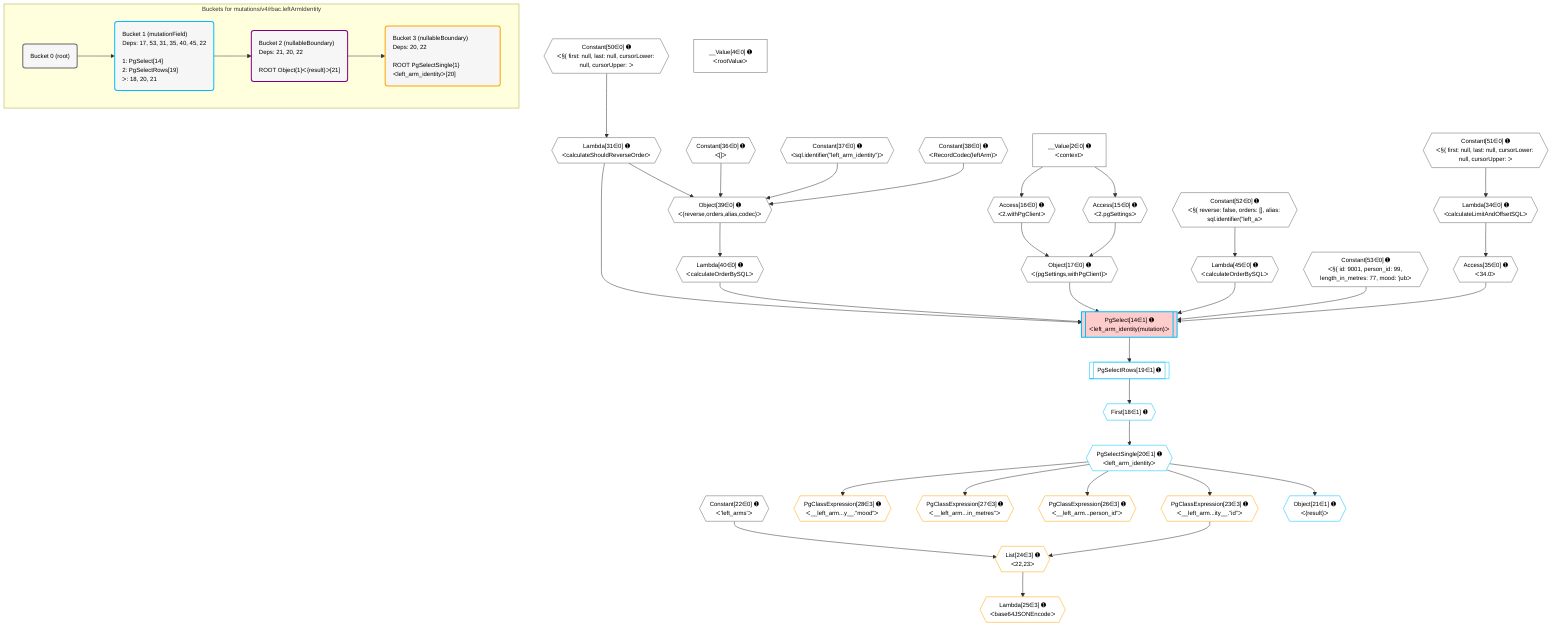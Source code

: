 %%{init: {'themeVariables': { 'fontSize': '12px'}}}%%
graph TD
    classDef path fill:#eee,stroke:#000,color:#000
    classDef plan fill:#fff,stroke-width:1px,color:#000
    classDef itemplan fill:#fff,stroke-width:2px,color:#000
    classDef unbatchedplan fill:#dff,stroke-width:1px,color:#000
    classDef sideeffectplan fill:#fcc,stroke-width:2px,color:#000
    classDef bucket fill:#f6f6f6,color:#000,stroke-width:2px,text-align:left


    %% plan dependencies
    Object39{{"Object[39∈0] ➊<br />ᐸ{reverse,orders,alias,codec}ᐳ"}}:::plan
    Lambda31{{"Lambda[31∈0] ➊<br />ᐸcalculateShouldReverseOrderᐳ"}}:::plan
    Constant36{{"Constant[36∈0] ➊<br />ᐸ[]ᐳ"}}:::plan
    Constant37{{"Constant[37∈0] ➊<br />ᐸsql.identifier(”left_arm_identity”)ᐳ"}}:::plan
    Constant38{{"Constant[38∈0] ➊<br />ᐸRecordCodec(leftArm)ᐳ"}}:::plan
    Lambda31 & Constant36 & Constant37 & Constant38 --> Object39
    Object17{{"Object[17∈0] ➊<br />ᐸ{pgSettings,withPgClient}ᐳ"}}:::plan
    Access15{{"Access[15∈0] ➊<br />ᐸ2.pgSettingsᐳ"}}:::plan
    Access16{{"Access[16∈0] ➊<br />ᐸ2.withPgClientᐳ"}}:::plan
    Access15 & Access16 --> Object17
    __Value2["__Value[2∈0] ➊<br />ᐸcontextᐳ"]:::plan
    __Value2 --> Access15
    __Value2 --> Access16
    Constant50{{"Constant[50∈0] ➊<br />ᐸ§{ first: null, last: null, cursorLower: null, cursorUpper: ᐳ"}}:::plan
    Constant50 --> Lambda31
    Lambda34{{"Lambda[34∈0] ➊<br />ᐸcalculateLimitAndOffsetSQLᐳ"}}:::plan
    Constant51{{"Constant[51∈0] ➊<br />ᐸ§{ first: null, last: null, cursorLower: null, cursorUpper: ᐳ"}}:::plan
    Constant51 --> Lambda34
    Access35{{"Access[35∈0] ➊<br />ᐸ34.0ᐳ"}}:::plan
    Lambda34 --> Access35
    Lambda40{{"Lambda[40∈0] ➊<br />ᐸcalculateOrderBySQLᐳ"}}:::plan
    Object39 --> Lambda40
    Lambda45{{"Lambda[45∈0] ➊<br />ᐸcalculateOrderBySQLᐳ"}}:::plan
    Constant52{{"Constant[52∈0] ➊<br />ᐸ§{ reverse: false, orders: [], alias: sql.identifier(”left_aᐳ"}}:::plan
    Constant52 --> Lambda45
    __Value4["__Value[4∈0] ➊<br />ᐸrootValueᐳ"]:::plan
    Constant22{{"Constant[22∈0] ➊<br />ᐸ'left_arms'ᐳ"}}:::plan
    Constant53{{"Constant[53∈0] ➊<br />ᐸ§{ id: 9001, person_id: 99, length_in_metres: 77, mood: 'jubᐳ"}}:::plan
    PgSelect14[["PgSelect[14∈1] ➊<br />ᐸleft_arm_identity(mutation)ᐳ"]]:::sideeffectplan
    Object17 & Constant53 & Lambda31 & Access35 & Lambda40 & Lambda45 --> PgSelect14
    First18{{"First[18∈1] ➊"}}:::plan
    PgSelectRows19[["PgSelectRows[19∈1] ➊"]]:::plan
    PgSelectRows19 --> First18
    PgSelect14 --> PgSelectRows19
    PgSelectSingle20{{"PgSelectSingle[20∈1] ➊<br />ᐸleft_arm_identityᐳ"}}:::plan
    First18 --> PgSelectSingle20
    Object21{{"Object[21∈1] ➊<br />ᐸ{result}ᐳ"}}:::plan
    PgSelectSingle20 --> Object21
    List24{{"List[24∈3] ➊<br />ᐸ22,23ᐳ"}}:::plan
    PgClassExpression23{{"PgClassExpression[23∈3] ➊<br />ᐸ__left_arm...ity__.”id”ᐳ"}}:::plan
    Constant22 & PgClassExpression23 --> List24
    PgSelectSingle20 --> PgClassExpression23
    Lambda25{{"Lambda[25∈3] ➊<br />ᐸbase64JSONEncodeᐳ"}}:::plan
    List24 --> Lambda25
    PgClassExpression26{{"PgClassExpression[26∈3] ➊<br />ᐸ__left_arm...person_id”ᐳ"}}:::plan
    PgSelectSingle20 --> PgClassExpression26
    PgClassExpression27{{"PgClassExpression[27∈3] ➊<br />ᐸ__left_arm...in_metres”ᐳ"}}:::plan
    PgSelectSingle20 --> PgClassExpression27
    PgClassExpression28{{"PgClassExpression[28∈3] ➊<br />ᐸ__left_arm...y__.”mood”ᐳ"}}:::plan
    PgSelectSingle20 --> PgClassExpression28

    %% define steps

    subgraph "Buckets for mutations/v4/rbac.leftArmIdentity"
    Bucket0("Bucket 0 (root)"):::bucket
    classDef bucket0 stroke:#696969
    class Bucket0,__Value2,__Value4,Access15,Access16,Object17,Constant22,Lambda31,Lambda34,Access35,Constant36,Constant37,Constant38,Object39,Lambda40,Lambda45,Constant50,Constant51,Constant52,Constant53 bucket0
    Bucket1("Bucket 1 (mutationField)<br />Deps: 17, 53, 31, 35, 40, 45, 22<br /><br />1: PgSelect[14]<br />2: PgSelectRows[19]<br />ᐳ: 18, 20, 21"):::bucket
    classDef bucket1 stroke:#00bfff
    class Bucket1,PgSelect14,First18,PgSelectRows19,PgSelectSingle20,Object21 bucket1
    Bucket2("Bucket 2 (nullableBoundary)<br />Deps: 21, 20, 22<br /><br />ROOT Object{1}ᐸ{result}ᐳ[21]"):::bucket
    classDef bucket2 stroke:#7f007f
    class Bucket2 bucket2
    Bucket3("Bucket 3 (nullableBoundary)<br />Deps: 20, 22<br /><br />ROOT PgSelectSingle{1}ᐸleft_arm_identityᐳ[20]"):::bucket
    classDef bucket3 stroke:#ffa500
    class Bucket3,PgClassExpression23,List24,Lambda25,PgClassExpression26,PgClassExpression27,PgClassExpression28 bucket3
    Bucket0 --> Bucket1
    Bucket1 --> Bucket2
    Bucket2 --> Bucket3
    end